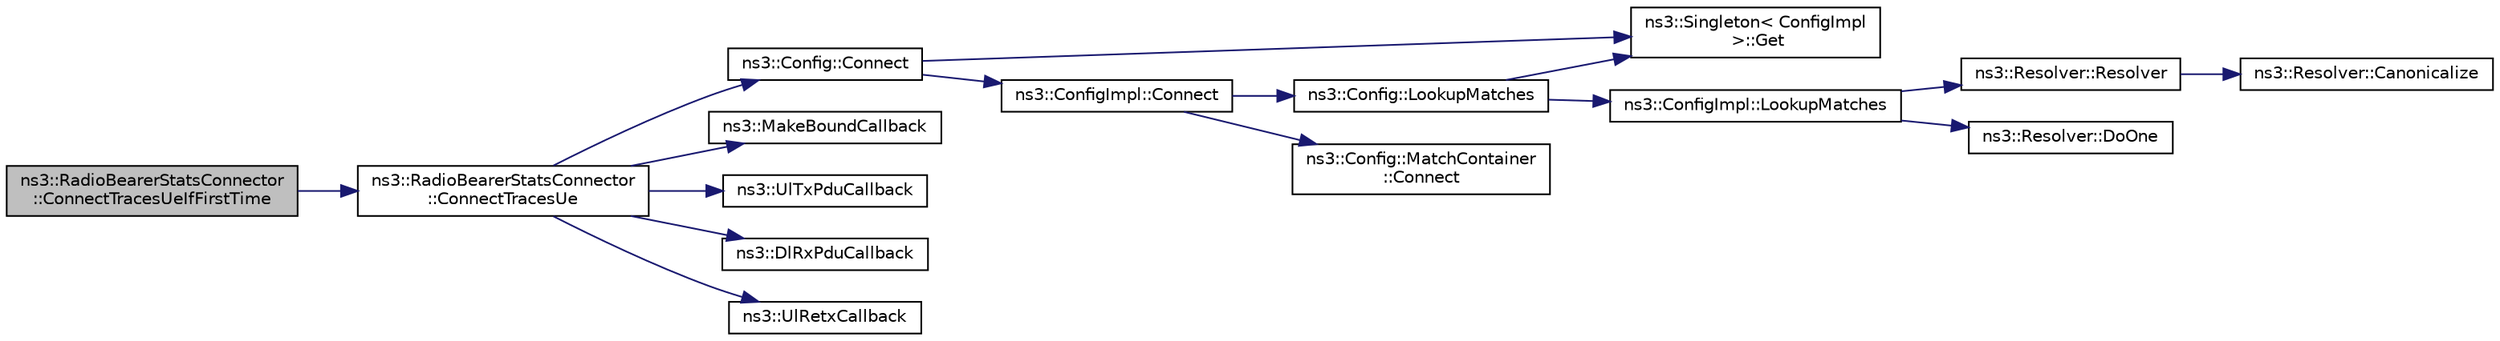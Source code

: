 digraph "ns3::RadioBearerStatsConnector::ConnectTracesUeIfFirstTime"
{
  edge [fontname="Helvetica",fontsize="10",labelfontname="Helvetica",labelfontsize="10"];
  node [fontname="Helvetica",fontsize="10",shape=record];
  rankdir="LR";
  Node1 [label="ns3::RadioBearerStatsConnector\l::ConnectTracesUeIfFirstTime",height=0.2,width=0.4,color="black", fillcolor="grey75", style="filled", fontcolor="black"];
  Node1 -> Node2 [color="midnightblue",fontsize="10",style="solid"];
  Node2 [label="ns3::RadioBearerStatsConnector\l::ConnectTracesUe",height=0.2,width=0.4,color="black", fillcolor="white", style="filled",URL="$d7/d1f/classns3_1_1RadioBearerStatsConnector.html#ae4e70abbb6eb392e692a63115cee1d1b"];
  Node2 -> Node3 [color="midnightblue",fontsize="10",style="solid"];
  Node3 [label="ns3::Config::Connect",height=0.2,width=0.4,color="black", fillcolor="white", style="filled",URL="$d1/d44/group__config.html#ga4014f151241cd0939b6cb64409605736"];
  Node3 -> Node4 [color="midnightblue",fontsize="10",style="solid"];
  Node4 [label="ns3::Singleton\< ConfigImpl\l \>::Get",height=0.2,width=0.4,color="black", fillcolor="white", style="filled",URL="$d8/d77/classns3_1_1Singleton.html#a80a2cd3c25a27ea72add7a9f7a141ffa"];
  Node3 -> Node5 [color="midnightblue",fontsize="10",style="solid"];
  Node5 [label="ns3::ConfigImpl::Connect",height=0.2,width=0.4,color="black", fillcolor="white", style="filled",URL="$d1/dbd/classns3_1_1ConfigImpl.html#a9e74a4715051a976d08d83447b2a0094"];
  Node5 -> Node6 [color="midnightblue",fontsize="10",style="solid"];
  Node6 [label="ns3::Config::LookupMatches",height=0.2,width=0.4,color="black", fillcolor="white", style="filled",URL="$d1/d44/group__config.html#ga74aeb63f8f50b4a98043351552ef7db6"];
  Node6 -> Node4 [color="midnightblue",fontsize="10",style="solid"];
  Node6 -> Node7 [color="midnightblue",fontsize="10",style="solid"];
  Node7 [label="ns3::ConfigImpl::LookupMatches",height=0.2,width=0.4,color="black", fillcolor="white", style="filled",URL="$d1/dbd/classns3_1_1ConfigImpl.html#a15729299768695aa09a7ac0ba2c3b7e9"];
  Node7 -> Node8 [color="midnightblue",fontsize="10",style="solid"];
  Node8 [label="ns3::Resolver::Resolver",height=0.2,width=0.4,color="black", fillcolor="white", style="filled",URL="$d4/dc4/classns3_1_1Resolver.html#aacc39f1f92a6a127e71210936f7f7d35"];
  Node8 -> Node9 [color="midnightblue",fontsize="10",style="solid"];
  Node9 [label="ns3::Resolver::Canonicalize",height=0.2,width=0.4,color="black", fillcolor="white", style="filled",URL="$d4/dc4/classns3_1_1Resolver.html#a17e3b2dbd56da7d36782f3926713b48f"];
  Node7 -> Node10 [color="midnightblue",fontsize="10",style="solid"];
  Node10 [label="ns3::Resolver::DoOne",height=0.2,width=0.4,color="black", fillcolor="white", style="filled",URL="$d4/dc4/classns3_1_1Resolver.html#afba9f35df8976f26b6de7be7350a49d4"];
  Node5 -> Node11 [color="midnightblue",fontsize="10",style="solid"];
  Node11 [label="ns3::Config::MatchContainer\l::Connect",height=0.2,width=0.4,color="black", fillcolor="white", style="filled",URL="$d5/d7e/classns3_1_1Config_1_1MatchContainer.html#a3faec88bf2938163282336eef46e21ee"];
  Node2 -> Node12 [color="midnightblue",fontsize="10",style="solid"];
  Node12 [label="ns3::MakeBoundCallback",height=0.2,width=0.4,color="black", fillcolor="white", style="filled",URL="$de/d40/group__makeboundcallback.html#ga1725d6362e6065faa0709f7c93f8d770"];
  Node2 -> Node13 [color="midnightblue",fontsize="10",style="solid"];
  Node13 [label="ns3::UlTxPduCallback",height=0.2,width=0.4,color="black", fillcolor="white", style="filled",URL="$d7/d2e/namespacens3.html#ae624428f0992ac62a3c5f2e7318fb98e"];
  Node2 -> Node14 [color="midnightblue",fontsize="10",style="solid"];
  Node14 [label="ns3::DlRxPduCallback",height=0.2,width=0.4,color="black", fillcolor="white", style="filled",URL="$d7/d2e/namespacens3.html#ae4fb5123d8a56fce742428b530ec4197"];
  Node2 -> Node15 [color="midnightblue",fontsize="10",style="solid"];
  Node15 [label="ns3::UlRetxCallback",height=0.2,width=0.4,color="black", fillcolor="white", style="filled",URL="$d7/d2e/namespacens3.html#a80a98b047bc7a9039be0e3e1cd3bb927"];
}
